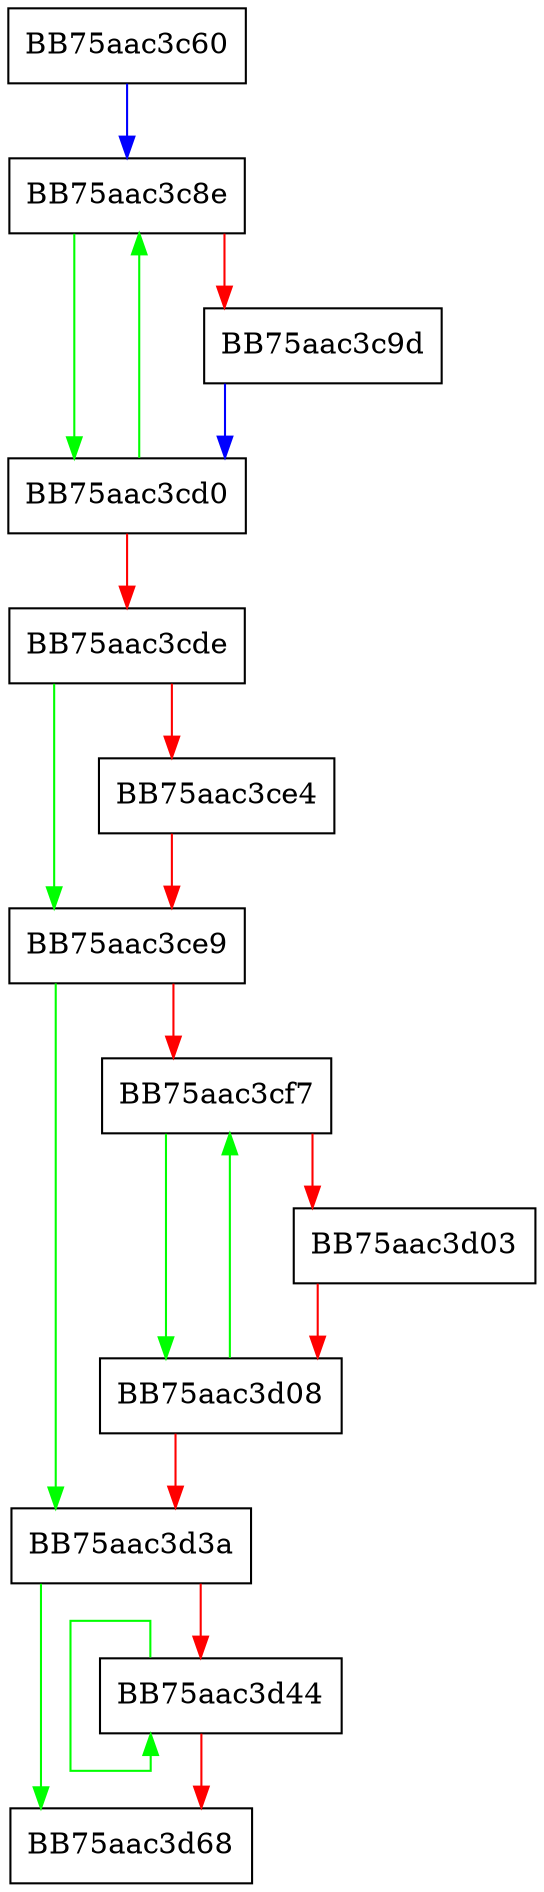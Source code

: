 digraph Normalize {
  node [shape="box"];
  graph [splines=ortho];
  BB75aac3c60 -> BB75aac3c8e [color="blue"];
  BB75aac3c8e -> BB75aac3cd0 [color="green"];
  BB75aac3c8e -> BB75aac3c9d [color="red"];
  BB75aac3c9d -> BB75aac3cd0 [color="blue"];
  BB75aac3cd0 -> BB75aac3c8e [color="green"];
  BB75aac3cd0 -> BB75aac3cde [color="red"];
  BB75aac3cde -> BB75aac3ce9 [color="green"];
  BB75aac3cde -> BB75aac3ce4 [color="red"];
  BB75aac3ce4 -> BB75aac3ce9 [color="red"];
  BB75aac3ce9 -> BB75aac3d3a [color="green"];
  BB75aac3ce9 -> BB75aac3cf7 [color="red"];
  BB75aac3cf7 -> BB75aac3d08 [color="green"];
  BB75aac3cf7 -> BB75aac3d03 [color="red"];
  BB75aac3d03 -> BB75aac3d08 [color="red"];
  BB75aac3d08 -> BB75aac3cf7 [color="green"];
  BB75aac3d08 -> BB75aac3d3a [color="red"];
  BB75aac3d3a -> BB75aac3d68 [color="green"];
  BB75aac3d3a -> BB75aac3d44 [color="red"];
  BB75aac3d44 -> BB75aac3d44 [color="green"];
  BB75aac3d44 -> BB75aac3d68 [color="red"];
}